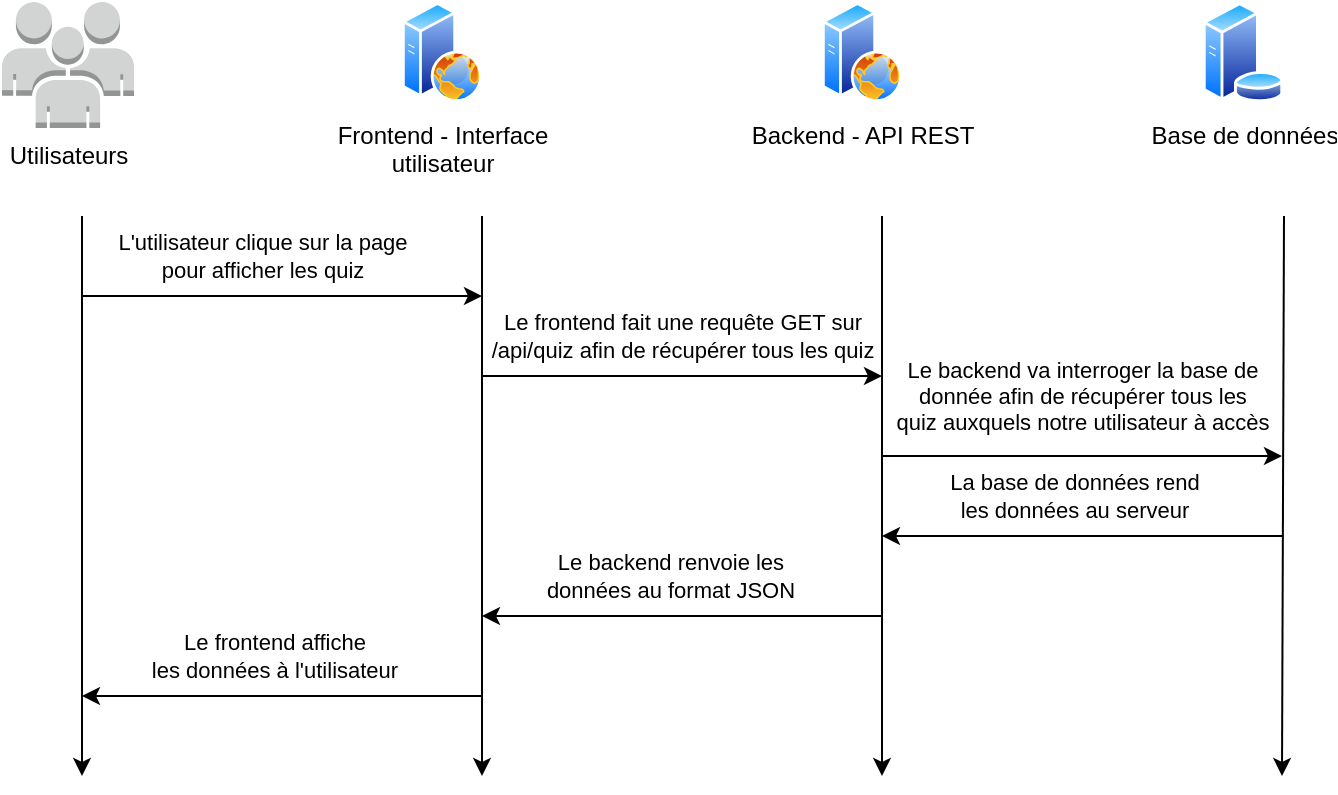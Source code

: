 <mxfile version="21.3.4">
  <diagram name="Page-1" id="3j9Ng2dxhRBzdvQ4t3l0">
    <mxGraphModel dx="1195" dy="633" grid="1" gridSize="10" guides="1" tooltips="1" connect="1" arrows="1" fold="1" page="1" pageScale="1" pageWidth="827" pageHeight="1169" math="0" shadow="0">
      <root>
        <mxCell id="0" />
        <mxCell id="1" parent="0" />
        <mxCell id="buExIWMHna82emhuYfHf-62" value="Utilisateurs" style="outlineConnect=0;dashed=0;verticalLabelPosition=bottom;verticalAlign=top;align=center;html=1;shape=mxgraph.aws3.users;fillColor=#D2D3D3;gradientColor=none;" vertex="1" parent="1">
          <mxGeometry x="50" y="50" width="66" height="63" as="geometry" />
        </mxCell>
        <mxCell id="buExIWMHna82emhuYfHf-63" value="Frontend - Interface &lt;br&gt;utilisateur" style="image;aspect=fixed;perimeter=ellipsePerimeter;html=1;align=center;shadow=0;dashed=0;spacingTop=3;image=img/lib/active_directory/web_server.svg;" vertex="1" parent="1">
          <mxGeometry x="250" y="50" width="40" height="50" as="geometry" />
        </mxCell>
        <mxCell id="buExIWMHna82emhuYfHf-64" value="Base de données" style="image;aspect=fixed;perimeter=ellipsePerimeter;html=1;align=center;shadow=0;dashed=0;spacingTop=3;image=img/lib/active_directory/database_server.svg;" vertex="1" parent="1">
          <mxGeometry x="650" y="50" width="41" height="50" as="geometry" />
        </mxCell>
        <mxCell id="buExIWMHna82emhuYfHf-65" value="Backend - API REST" style="image;aspect=fixed;perimeter=ellipsePerimeter;html=1;align=center;shadow=0;dashed=0;spacingTop=3;image=img/lib/active_directory/web_server.svg;" vertex="1" parent="1">
          <mxGeometry x="460" y="50" width="40" height="50" as="geometry" />
        </mxCell>
        <mxCell id="buExIWMHna82emhuYfHf-66" value="" style="endArrow=classic;html=1;rounded=0;" edge="1" parent="1">
          <mxGeometry width="50" height="50" relative="1" as="geometry">
            <mxPoint x="90" y="157" as="sourcePoint" />
            <mxPoint x="90" y="437" as="targetPoint" />
          </mxGeometry>
        </mxCell>
        <mxCell id="buExIWMHna82emhuYfHf-67" value="" style="endArrow=classic;html=1;rounded=0;" edge="1" parent="1">
          <mxGeometry width="50" height="50" relative="1" as="geometry">
            <mxPoint x="290" y="157" as="sourcePoint" />
            <mxPoint x="290" y="437" as="targetPoint" />
          </mxGeometry>
        </mxCell>
        <mxCell id="buExIWMHna82emhuYfHf-68" value="" style="endArrow=classic;html=1;rounded=0;" edge="1" parent="1">
          <mxGeometry width="50" height="50" relative="1" as="geometry">
            <mxPoint x="490" y="157" as="sourcePoint" />
            <mxPoint x="490" y="437" as="targetPoint" />
          </mxGeometry>
        </mxCell>
        <mxCell id="buExIWMHna82emhuYfHf-69" value="" style="endArrow=classic;html=1;rounded=0;" edge="1" parent="1">
          <mxGeometry width="50" height="50" relative="1" as="geometry">
            <mxPoint x="691" y="157" as="sourcePoint" />
            <mxPoint x="690" y="437" as="targetPoint" />
          </mxGeometry>
        </mxCell>
        <mxCell id="buExIWMHna82emhuYfHf-70" value="" style="endArrow=classic;html=1;rounded=0;" edge="1" parent="1">
          <mxGeometry width="50" height="50" relative="1" as="geometry">
            <mxPoint x="90" y="197" as="sourcePoint" />
            <mxPoint x="290" y="197" as="targetPoint" />
          </mxGeometry>
        </mxCell>
        <mxCell id="buExIWMHna82emhuYfHf-71" value="L&#39;utilisateur clique sur la page &lt;br&gt;pour afficher les quiz" style="edgeLabel;html=1;align=center;verticalAlign=middle;resizable=0;points=[];" vertex="1" connectable="0" parent="buExIWMHna82emhuYfHf-70">
          <mxGeometry x="-0.19" y="-5" relative="1" as="geometry">
            <mxPoint x="9" y="-25" as="offset" />
          </mxGeometry>
        </mxCell>
        <mxCell id="buExIWMHna82emhuYfHf-72" value="" style="endArrow=classic;html=1;rounded=0;" edge="1" parent="1">
          <mxGeometry width="50" height="50" relative="1" as="geometry">
            <mxPoint x="290" y="237" as="sourcePoint" />
            <mxPoint x="490" y="237" as="targetPoint" />
          </mxGeometry>
        </mxCell>
        <mxCell id="buExIWMHna82emhuYfHf-73" value="Le frontend fait une requête GET sur &lt;br&gt;/api/quiz afin de récupérer tous les quiz" style="edgeLabel;html=1;align=center;verticalAlign=middle;resizable=0;points=[];" vertex="1" connectable="0" parent="buExIWMHna82emhuYfHf-72">
          <mxGeometry x="-0.19" y="-5" relative="1" as="geometry">
            <mxPoint x="19" y="-25" as="offset" />
          </mxGeometry>
        </mxCell>
        <mxCell id="buExIWMHna82emhuYfHf-74" value="" style="endArrow=classic;html=1;rounded=0;" edge="1" parent="1">
          <mxGeometry width="50" height="50" relative="1" as="geometry">
            <mxPoint x="490" y="277" as="sourcePoint" />
            <mxPoint x="690" y="277" as="targetPoint" />
          </mxGeometry>
        </mxCell>
        <mxCell id="buExIWMHna82emhuYfHf-75" value="Le backend va interroger la base de &lt;br&gt;donnée afin de récupérer tous les &lt;br&gt;quiz auxquels notre utilisateur à accès" style="edgeLabel;html=1;align=center;verticalAlign=middle;resizable=0;points=[];" vertex="1" connectable="0" parent="buExIWMHna82emhuYfHf-74">
          <mxGeometry x="-0.19" y="-5" relative="1" as="geometry">
            <mxPoint x="19" y="-35" as="offset" />
          </mxGeometry>
        </mxCell>
        <mxCell id="buExIWMHna82emhuYfHf-76" value="" style="endArrow=classic;html=1;rounded=0;" edge="1" parent="1">
          <mxGeometry width="50" height="50" relative="1" as="geometry">
            <mxPoint x="690" y="317" as="sourcePoint" />
            <mxPoint x="490" y="317" as="targetPoint" />
          </mxGeometry>
        </mxCell>
        <mxCell id="buExIWMHna82emhuYfHf-77" value="La base de données rend &lt;br&gt;les données au serveur" style="edgeLabel;html=1;align=center;verticalAlign=middle;resizable=0;points=[];" vertex="1" connectable="0" parent="buExIWMHna82emhuYfHf-76">
          <mxGeometry x="-0.19" y="-5" relative="1" as="geometry">
            <mxPoint x="-23" y="-15" as="offset" />
          </mxGeometry>
        </mxCell>
        <mxCell id="buExIWMHna82emhuYfHf-78" value="" style="endArrow=classic;html=1;rounded=0;" edge="1" parent="1">
          <mxGeometry width="50" height="50" relative="1" as="geometry">
            <mxPoint x="490" y="357" as="sourcePoint" />
            <mxPoint x="290" y="357" as="targetPoint" />
          </mxGeometry>
        </mxCell>
        <mxCell id="buExIWMHna82emhuYfHf-79" value="Le backend renvoie les &lt;br&gt;données au format JSON" style="edgeLabel;html=1;align=center;verticalAlign=middle;resizable=0;points=[];" vertex="1" connectable="0" parent="buExIWMHna82emhuYfHf-78">
          <mxGeometry x="-0.19" y="-5" relative="1" as="geometry">
            <mxPoint x="-25" y="-15" as="offset" />
          </mxGeometry>
        </mxCell>
        <mxCell id="buExIWMHna82emhuYfHf-80" value="" style="endArrow=classic;html=1;rounded=0;" edge="1" parent="1">
          <mxGeometry width="50" height="50" relative="1" as="geometry">
            <mxPoint x="290" y="397" as="sourcePoint" />
            <mxPoint x="90" y="397" as="targetPoint" />
          </mxGeometry>
        </mxCell>
        <mxCell id="buExIWMHna82emhuYfHf-81" value="Le frontend affiche &lt;br&gt;les données à l&#39;utilisateur" style="edgeLabel;html=1;align=center;verticalAlign=middle;resizable=0;points=[];" vertex="1" connectable="0" parent="buExIWMHna82emhuYfHf-80">
          <mxGeometry x="-0.19" y="-5" relative="1" as="geometry">
            <mxPoint x="-23" y="-15" as="offset" />
          </mxGeometry>
        </mxCell>
      </root>
    </mxGraphModel>
  </diagram>
</mxfile>
